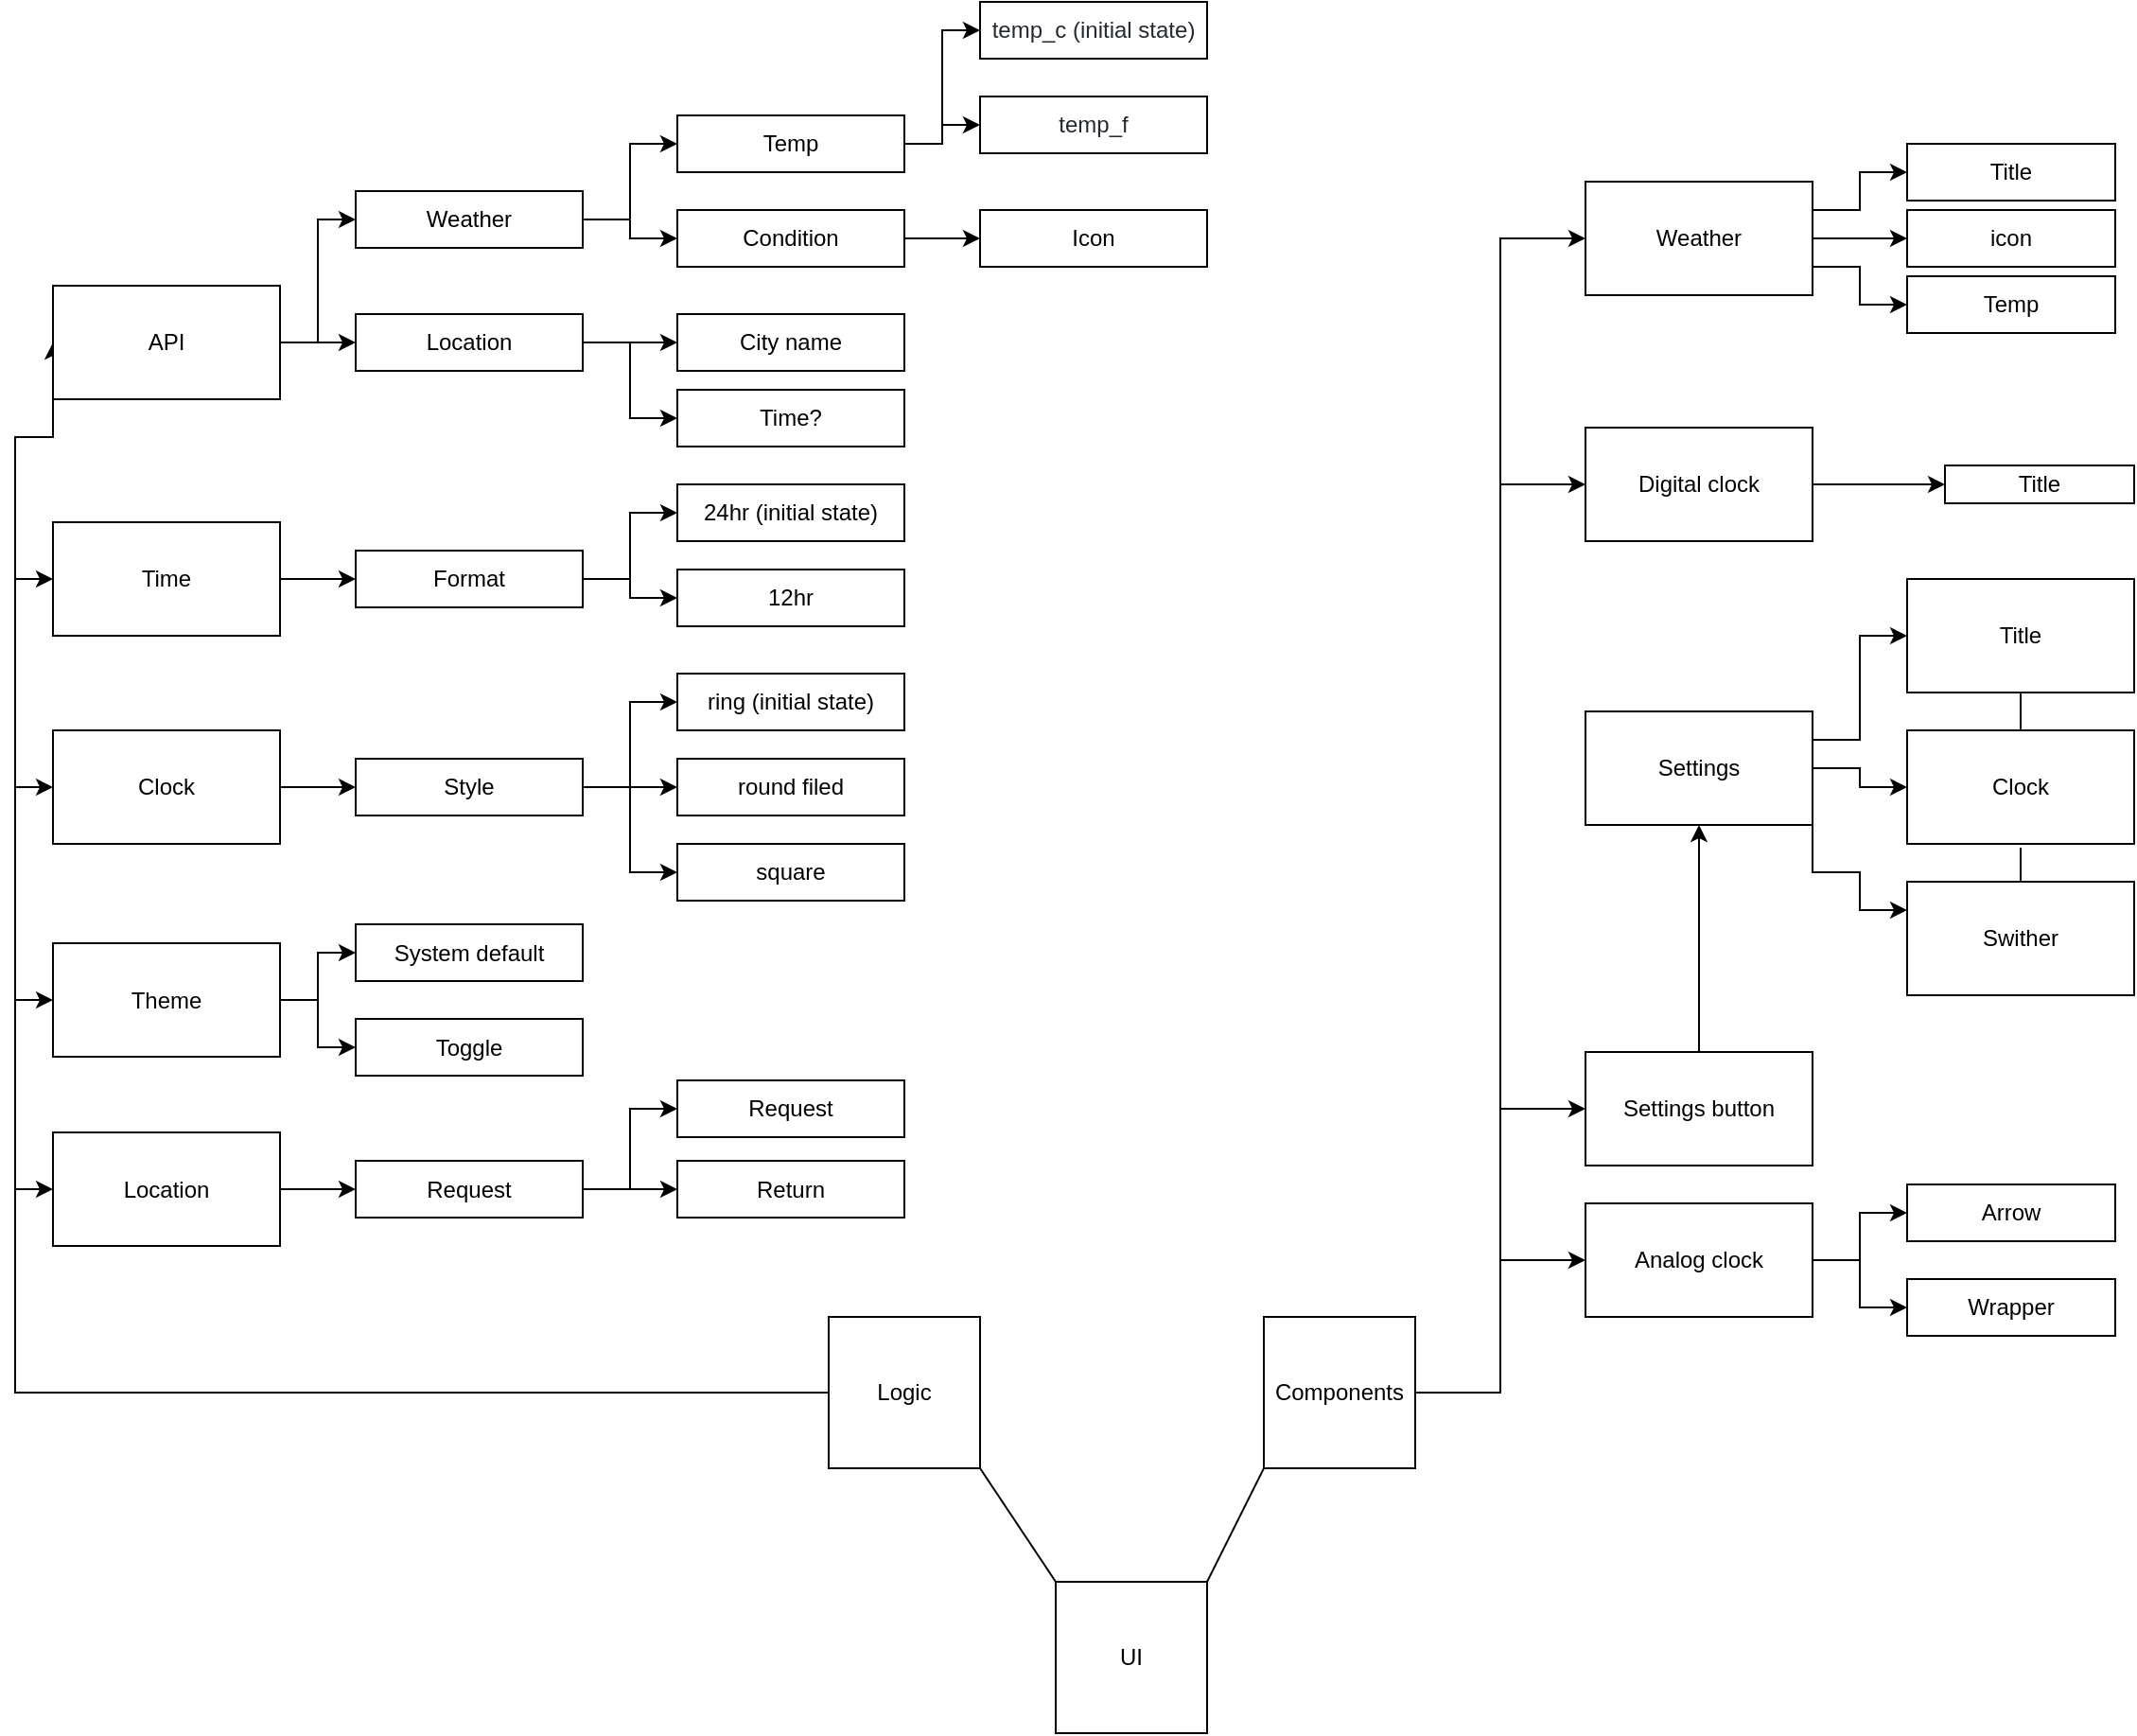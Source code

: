 <mxfile version="13.6.2" type="device"><diagram id="aiqtuzvLm4sd6Quh_IAv" name="Page-1"><mxGraphModel dx="1324" dy="274" grid="1" gridSize="10" guides="1" tooltips="1" connect="1" arrows="1" fold="1" page="1" pageScale="1" pageWidth="850" pageHeight="1100" math="0" shadow="0"><root><mxCell id="0"/><mxCell id="1" parent="0"/><mxCell id="NTjQArq_r1q_bzIz2fHo-1" value="UI" style="whiteSpace=wrap;html=1;aspect=fixed;" parent="1" vertex="1"><mxGeometry x="-40" y="928" width="80" height="80" as="geometry"/></mxCell><mxCell id="wQJNfvEbAIx4AyUQtbQZ-36" style="edgeStyle=orthogonalEdgeStyle;rounded=0;orthogonalLoop=1;jettySize=auto;html=1;entryX=0;entryY=0.5;entryDx=0;entryDy=0;" parent="1" source="NTjQArq_r1q_bzIz2fHo-2" target="wQJNfvEbAIx4AyUQtbQZ-6" edge="1"><mxGeometry relative="1" as="geometry"><Array as="points"><mxPoint x="-590" y="828"/><mxPoint x="-590" y="323"/></Array></mxGeometry></mxCell><mxCell id="wQJNfvEbAIx4AyUQtbQZ-37" style="edgeStyle=orthogonalEdgeStyle;rounded=0;orthogonalLoop=1;jettySize=auto;html=1;entryX=0;entryY=0.5;entryDx=0;entryDy=0;" parent="1" source="NTjQArq_r1q_bzIz2fHo-2" target="wQJNfvEbAIx4AyUQtbQZ-33" edge="1"><mxGeometry relative="1" as="geometry"/></mxCell><mxCell id="wQJNfvEbAIx4AyUQtbQZ-44" style="edgeStyle=orthogonalEdgeStyle;rounded=0;orthogonalLoop=1;jettySize=auto;html=1;entryX=0;entryY=0.5;entryDx=0;entryDy=0;" parent="1" source="NTjQArq_r1q_bzIz2fHo-2" target="wQJNfvEbAIx4AyUQtbQZ-43" edge="1"><mxGeometry relative="1" as="geometry"/></mxCell><mxCell id="wQJNfvEbAIx4AyUQtbQZ-60" style="edgeStyle=orthogonalEdgeStyle;rounded=0;orthogonalLoop=1;jettySize=auto;html=1;entryX=0;entryY=0.5;entryDx=0;entryDy=0;" parent="1" source="NTjQArq_r1q_bzIz2fHo-2" target="wQJNfvEbAIx4AyUQtbQZ-59" edge="1"><mxGeometry relative="1" as="geometry"/></mxCell><mxCell id="Uj8Z88tCgaS2acqv3GNW-6" style="edgeStyle=orthogonalEdgeStyle;rounded=0;orthogonalLoop=1;jettySize=auto;html=1;exitX=0;exitY=0.5;exitDx=0;exitDy=0;entryX=0;entryY=0.5;entryDx=0;entryDy=0;" edge="1" parent="1" source="NTjQArq_r1q_bzIz2fHo-2" target="Uj8Z88tCgaS2acqv3GNW-3"><mxGeometry relative="1" as="geometry"/></mxCell><mxCell id="NTjQArq_r1q_bzIz2fHo-2" value="Logic" style="whiteSpace=wrap;html=1;aspect=fixed;" parent="1" vertex="1"><mxGeometry x="-160" y="788" width="80" height="80" as="geometry"/></mxCell><mxCell id="NTjQArq_r1q_bzIz2fHo-3" value="" style="endArrow=none;html=1;exitX=1;exitY=1;exitDx=0;exitDy=0;entryX=0;entryY=0;entryDx=0;entryDy=0;" parent="1" source="NTjQArq_r1q_bzIz2fHo-2" target="NTjQArq_r1q_bzIz2fHo-1" edge="1"><mxGeometry width="50" height="50" relative="1" as="geometry"><mxPoint x="-130" y="678" as="sourcePoint"/><mxPoint x="-80" y="628" as="targetPoint"/></mxGeometry></mxCell><mxCell id="wQJNfvEbAIx4AyUQtbQZ-2" style="edgeStyle=orthogonalEdgeStyle;rounded=0;orthogonalLoop=1;jettySize=auto;html=1;entryX=0;entryY=0.5;entryDx=0;entryDy=0;" parent="1" source="NTjQArq_r1q_bzIz2fHo-4" target="NTjQArq_r1q_bzIz2fHo-8" edge="1"><mxGeometry relative="1" as="geometry"/></mxCell><mxCell id="wQJNfvEbAIx4AyUQtbQZ-3" style="edgeStyle=orthogonalEdgeStyle;rounded=0;orthogonalLoop=1;jettySize=auto;html=1;entryX=0;entryY=0.5;entryDx=0;entryDy=0;" parent="1" source="NTjQArq_r1q_bzIz2fHo-4" target="NTjQArq_r1q_bzIz2fHo-10" edge="1"><mxGeometry relative="1" as="geometry"/></mxCell><mxCell id="wQJNfvEbAIx4AyUQtbQZ-4" style="edgeStyle=orthogonalEdgeStyle;rounded=0;orthogonalLoop=1;jettySize=auto;html=1;entryX=0;entryY=0.5;entryDx=0;entryDy=0;" parent="1" source="NTjQArq_r1q_bzIz2fHo-4" target="NTjQArq_r1q_bzIz2fHo-9" edge="1"><mxGeometry relative="1" as="geometry"><mxPoint x="90" y="588" as="targetPoint"/></mxGeometry></mxCell><mxCell id="wQJNfvEbAIx4AyUQtbQZ-5" style="edgeStyle=orthogonalEdgeStyle;rounded=0;orthogonalLoop=1;jettySize=auto;html=1;entryX=0;entryY=0.5;entryDx=0;entryDy=0;" parent="1" source="NTjQArq_r1q_bzIz2fHo-4" target="NTjQArq_r1q_bzIz2fHo-7" edge="1"><mxGeometry relative="1" as="geometry"/></mxCell><mxCell id="NTjQArq_r1q_bzIz2fHo-4" value="Components" style="whiteSpace=wrap;html=1;aspect=fixed;" parent="1" vertex="1"><mxGeometry x="70" y="788" width="80" height="80" as="geometry"/></mxCell><mxCell id="NTjQArq_r1q_bzIz2fHo-5" value="" style="endArrow=none;html=1;entryX=0;entryY=1;entryDx=0;entryDy=0;exitX=1;exitY=0;exitDx=0;exitDy=0;" parent="1" source="NTjQArq_r1q_bzIz2fHo-1" target="NTjQArq_r1q_bzIz2fHo-4" edge="1"><mxGeometry width="50" height="50" relative="1" as="geometry"><mxPoint x="-130" y="678" as="sourcePoint"/><mxPoint x="-80" y="628" as="targetPoint"/></mxGeometry></mxCell><mxCell id="NTjQArq_r1q_bzIz2fHo-32" style="edgeStyle=orthogonalEdgeStyle;rounded=0;orthogonalLoop=1;jettySize=auto;html=1;entryX=0;entryY=0.5;entryDx=0;entryDy=0;" parent="1" source="NTjQArq_r1q_bzIz2fHo-7" target="NTjQArq_r1q_bzIz2fHo-29" edge="1"><mxGeometry relative="1" as="geometry"/></mxCell><mxCell id="NTjQArq_r1q_bzIz2fHo-34" style="edgeStyle=orthogonalEdgeStyle;rounded=0;orthogonalLoop=1;jettySize=auto;html=1;exitX=1;exitY=0.75;exitDx=0;exitDy=0;entryX=0;entryY=0.5;entryDx=0;entryDy=0;" parent="1" source="NTjQArq_r1q_bzIz2fHo-7" target="NTjQArq_r1q_bzIz2fHo-30" edge="1"><mxGeometry relative="1" as="geometry"/></mxCell><mxCell id="NTjQArq_r1q_bzIz2fHo-35" style="edgeStyle=orthogonalEdgeStyle;rounded=0;orthogonalLoop=1;jettySize=auto;html=1;exitX=1;exitY=0.25;exitDx=0;exitDy=0;entryX=0;entryY=0.5;entryDx=0;entryDy=0;" parent="1" source="NTjQArq_r1q_bzIz2fHo-7" target="NTjQArq_r1q_bzIz2fHo-28" edge="1"><mxGeometry relative="1" as="geometry"/></mxCell><mxCell id="NTjQArq_r1q_bzIz2fHo-7" value="Weather" style="rounded=0;whiteSpace=wrap;html=1;" parent="1" vertex="1"><mxGeometry x="240" y="188" width="120" height="60" as="geometry"/></mxCell><mxCell id="NTjQArq_r1q_bzIz2fHo-25" style="edgeStyle=orthogonalEdgeStyle;rounded=0;orthogonalLoop=1;jettySize=auto;html=1;exitX=1;exitY=0.5;exitDx=0;exitDy=0;entryX=0;entryY=0.5;entryDx=0;entryDy=0;" parent="1" source="NTjQArq_r1q_bzIz2fHo-8" target="NTjQArq_r1q_bzIz2fHo-23" edge="1"><mxGeometry relative="1" as="geometry"/></mxCell><mxCell id="NTjQArq_r1q_bzIz2fHo-27" style="edgeStyle=orthogonalEdgeStyle;rounded=0;orthogonalLoop=1;jettySize=auto;html=1;exitX=1;exitY=0.5;exitDx=0;exitDy=0;entryX=0;entryY=0.5;entryDx=0;entryDy=0;" parent="1" source="NTjQArq_r1q_bzIz2fHo-8" target="NTjQArq_r1q_bzIz2fHo-26" edge="1"><mxGeometry relative="1" as="geometry"/></mxCell><mxCell id="NTjQArq_r1q_bzIz2fHo-8" value="Analog clock&lt;span style=&quot;color: rgba(0 , 0 , 0 , 0) ; font-family: monospace ; font-size: 0px&quot;&gt;%3CmxGraphModel%3E%3Croot%3E%3CmxCell%20id%3D%220%22%2F%3E%3CmxCell%20id%3D%221%22%20parent%3D%220%22%2F%3E%3CmxCell%20id%3D%222%22%20value%3D%22Weather%22%20style%3D%22rounded%3D0%3BwhiteSpace%3Dwrap%3Bhtml%3D1%3B%22%20vertex%3D%221%22%20parent%3D%221%22%3E%3CmxGeometry%20x%3D%22620%22%20y%3D%22350%22%20width%3D%22120%22%20height%3D%2260%22%20as%3D%22geometry%22%2F%3E%3C%2FmxCell%3E%3C%2Froot%3E%3C%2FmxGraphModel%3E&lt;/span&gt;" style="rounded=0;whiteSpace=wrap;html=1;" parent="1" vertex="1"><mxGeometry x="240" y="728" width="120" height="60" as="geometry"/></mxCell><mxCell id="NTjQArq_r1q_bzIz2fHo-38" style="edgeStyle=orthogonalEdgeStyle;rounded=0;orthogonalLoop=1;jettySize=auto;html=1;entryX=0;entryY=0.5;entryDx=0;entryDy=0;" parent="1" source="NTjQArq_r1q_bzIz2fHo-9" target="NTjQArq_r1q_bzIz2fHo-37" edge="1"><mxGeometry relative="1" as="geometry"/></mxCell><mxCell id="NTjQArq_r1q_bzIz2fHo-9" value="Digital clock" style="rounded=0;whiteSpace=wrap;html=1;" parent="1" vertex="1"><mxGeometry x="240" y="318" width="120" height="60" as="geometry"/></mxCell><mxCell id="NTjQArq_r1q_bzIz2fHo-21" style="edgeStyle=orthogonalEdgeStyle;rounded=0;orthogonalLoop=1;jettySize=auto;html=1;" parent="1" source="NTjQArq_r1q_bzIz2fHo-10" target="NTjQArq_r1q_bzIz2fHo-11" edge="1"><mxGeometry relative="1" as="geometry"/></mxCell><mxCell id="NTjQArq_r1q_bzIz2fHo-10" value="Settings button" style="rounded=0;whiteSpace=wrap;html=1;" parent="1" vertex="1"><mxGeometry x="240" y="648" width="120" height="60" as="geometry"/></mxCell><mxCell id="NTjQArq_r1q_bzIz2fHo-18" style="edgeStyle=orthogonalEdgeStyle;rounded=0;orthogonalLoop=1;jettySize=auto;html=1;exitX=1;exitY=0.25;exitDx=0;exitDy=0;entryX=0;entryY=0.5;entryDx=0;entryDy=0;" parent="1" source="NTjQArq_r1q_bzIz2fHo-11" target="NTjQArq_r1q_bzIz2fHo-12" edge="1"><mxGeometry relative="1" as="geometry"><mxPoint x="380.0" y="428" as="targetPoint"/></mxGeometry></mxCell><mxCell id="NTjQArq_r1q_bzIz2fHo-19" style="edgeStyle=orthogonalEdgeStyle;rounded=0;orthogonalLoop=1;jettySize=auto;html=1;exitX=1;exitY=0.5;exitDx=0;exitDy=0;entryX=0;entryY=0.5;entryDx=0;entryDy=0;" parent="1" source="NTjQArq_r1q_bzIz2fHo-11" target="NTjQArq_r1q_bzIz2fHo-14" edge="1"><mxGeometry relative="1" as="geometry"/></mxCell><mxCell id="NTjQArq_r1q_bzIz2fHo-20" style="edgeStyle=orthogonalEdgeStyle;rounded=0;orthogonalLoop=1;jettySize=auto;html=1;exitX=1;exitY=1;exitDx=0;exitDy=0;entryX=0;entryY=0.25;entryDx=0;entryDy=0;" parent="1" source="NTjQArq_r1q_bzIz2fHo-11" target="NTjQArq_r1q_bzIz2fHo-15" edge="1"><mxGeometry relative="1" as="geometry"><mxPoint x="385.0" y="578" as="targetPoint"/><Array as="points"><mxPoint x="360.0" y="553"/><mxPoint x="385.0" y="553"/><mxPoint x="385.0" y="573"/></Array></mxGeometry></mxCell><mxCell id="NTjQArq_r1q_bzIz2fHo-11" value="Settings" style="rounded=0;whiteSpace=wrap;html=1;" parent="1" vertex="1"><mxGeometry x="240" y="468" width="120" height="60" as="geometry"/></mxCell><mxCell id="NTjQArq_r1q_bzIz2fHo-12" value="Title" style="rounded=0;whiteSpace=wrap;html=1;" parent="1" vertex="1"><mxGeometry x="410.0" y="398" width="120" height="60" as="geometry"/></mxCell><mxCell id="NTjQArq_r1q_bzIz2fHo-14" value="Clock&lt;span style=&quot;color: rgba(0 , 0 , 0 , 0) ; font-family: monospace ; font-size: 0px&quot;&gt;%3CmxGraphModel%3E%3Croot%3E%3CmxCell%20id%3D%220%22%2F%3E%3CmxCell%20id%3D%221%22%20parent%3D%220%22%2F%3E%3CmxCell%20id%3D%222%22%20value%3D%22Time%20format%22%20style%3D%22rounded%3D0%3BwhiteSpace%3Dwrap%3Bhtml%3D1%3B%22%20vertex%3D%221%22%20parent%3D%221%22%3E%3CmxGeometry%20x%3D%22630%22%20y%3D%2280%22%20width%3D%22120%22%20height%3D%2260%22%20as%3D%22geometry%22%2F%3E%3C%2FmxCell%3E%3C%2Froot%3E%3C%2FmxGraphModel%3E&lt;/span&gt;" style="rounded=0;whiteSpace=wrap;html=1;" parent="1" vertex="1"><mxGeometry x="410.0" y="478" width="120" height="60" as="geometry"/></mxCell><mxCell id="NTjQArq_r1q_bzIz2fHo-15" value="Swither" style="rounded=0;whiteSpace=wrap;html=1;" parent="1" vertex="1"><mxGeometry x="410.0" y="558" width="120" height="60" as="geometry"/></mxCell><mxCell id="NTjQArq_r1q_bzIz2fHo-16" value="" style="endArrow=none;html=1;entryX=0.5;entryY=0;entryDx=0;entryDy=0;" parent="1" target="NTjQArq_r1q_bzIz2fHo-15" edge="1"><mxGeometry width="50" height="50" relative="1" as="geometry"><mxPoint x="470.0" y="540" as="sourcePoint"/><mxPoint x="450.0" y="578" as="targetPoint"/></mxGeometry></mxCell><mxCell id="NTjQArq_r1q_bzIz2fHo-17" value="" style="endArrow=none;html=1;entryX=0.5;entryY=0;entryDx=0;entryDy=0;exitX=0.5;exitY=1;exitDx=0;exitDy=0;" parent="1" source="NTjQArq_r1q_bzIz2fHo-12" target="NTjQArq_r1q_bzIz2fHo-14" edge="1"><mxGeometry width="50" height="50" relative="1" as="geometry"><mxPoint x="480.0" y="550" as="sourcePoint"/><mxPoint x="480.0" y="568.0" as="targetPoint"/></mxGeometry></mxCell><mxCell id="NTjQArq_r1q_bzIz2fHo-23" value="Arrow" style="rounded=0;whiteSpace=wrap;html=1;" parent="1" vertex="1"><mxGeometry x="410.0" y="718" width="110" height="30" as="geometry"/></mxCell><mxCell id="NTjQArq_r1q_bzIz2fHo-26" value="Wrapper" style="rounded=0;whiteSpace=wrap;html=1;" parent="1" vertex="1"><mxGeometry x="410.0" y="768" width="110" height="30" as="geometry"/></mxCell><mxCell id="NTjQArq_r1q_bzIz2fHo-28" value="Title" style="rounded=0;whiteSpace=wrap;html=1;" parent="1" vertex="1"><mxGeometry x="410.0" y="168" width="110" height="30" as="geometry"/></mxCell><mxCell id="NTjQArq_r1q_bzIz2fHo-29" value="icon" style="rounded=0;whiteSpace=wrap;html=1;" parent="1" vertex="1"><mxGeometry x="410.0" y="203" width="110" height="30" as="geometry"/></mxCell><mxCell id="NTjQArq_r1q_bzIz2fHo-30" value="Temp" style="rounded=0;whiteSpace=wrap;html=1;" parent="1" vertex="1"><mxGeometry x="410.0" y="238" width="110" height="30" as="geometry"/></mxCell><mxCell id="NTjQArq_r1q_bzIz2fHo-37" value="Title" style="rounded=0;whiteSpace=wrap;html=1;" parent="1" vertex="1"><mxGeometry x="430.0" y="338" width="100" height="20" as="geometry"/></mxCell><mxCell id="wQJNfvEbAIx4AyUQtbQZ-25" style="edgeStyle=orthogonalEdgeStyle;rounded=0;orthogonalLoop=1;jettySize=auto;html=1;entryX=0;entryY=0.5;entryDx=0;entryDy=0;" parent="1" source="wQJNfvEbAIx4AyUQtbQZ-6" target="wQJNfvEbAIx4AyUQtbQZ-7" edge="1"><mxGeometry relative="1" as="geometry"/></mxCell><mxCell id="wQJNfvEbAIx4AyUQtbQZ-26" style="edgeStyle=orthogonalEdgeStyle;rounded=0;orthogonalLoop=1;jettySize=auto;html=1;exitX=1;exitY=0.5;exitDx=0;exitDy=0;entryX=0;entryY=0.5;entryDx=0;entryDy=0;" parent="1" source="wQJNfvEbAIx4AyUQtbQZ-6" target="wQJNfvEbAIx4AyUQtbQZ-12" edge="1"><mxGeometry relative="1" as="geometry"/></mxCell><mxCell id="wQJNfvEbAIx4AyUQtbQZ-6" value="API" style="rounded=0;whiteSpace=wrap;html=1;" parent="1" vertex="1"><mxGeometry x="-570" y="243" width="120" height="60" as="geometry"/></mxCell><mxCell id="wQJNfvEbAIx4AyUQtbQZ-24" style="edgeStyle=orthogonalEdgeStyle;rounded=0;orthogonalLoop=1;jettySize=auto;html=1;entryX=0;entryY=0.5;entryDx=0;entryDy=0;" parent="1" source="wQJNfvEbAIx4AyUQtbQZ-7" target="wQJNfvEbAIx4AyUQtbQZ-11" edge="1"><mxGeometry relative="1" as="geometry"/></mxCell><mxCell id="wQJNfvEbAIx4AyUQtbQZ-28" style="edgeStyle=orthogonalEdgeStyle;rounded=0;orthogonalLoop=1;jettySize=auto;html=1;" parent="1" source="wQJNfvEbAIx4AyUQtbQZ-7" target="wQJNfvEbAIx4AyUQtbQZ-27" edge="1"><mxGeometry relative="1" as="geometry"/></mxCell><mxCell id="wQJNfvEbAIx4AyUQtbQZ-7" value="Weather" style="rounded=0;whiteSpace=wrap;html=1;" parent="1" vertex="1"><mxGeometry x="-410.0" y="193" width="120" height="30" as="geometry"/></mxCell><mxCell id="wQJNfvEbAIx4AyUQtbQZ-17" style="edgeStyle=orthogonalEdgeStyle;rounded=0;orthogonalLoop=1;jettySize=auto;html=1;entryX=0;entryY=0.5;entryDx=0;entryDy=0;" parent="1" source="wQJNfvEbAIx4AyUQtbQZ-11" target="wQJNfvEbAIx4AyUQtbQZ-16" edge="1"><mxGeometry relative="1" as="geometry"/></mxCell><mxCell id="wQJNfvEbAIx4AyUQtbQZ-18" style="edgeStyle=orthogonalEdgeStyle;rounded=0;orthogonalLoop=1;jettySize=auto;html=1;entryX=0;entryY=0.5;entryDx=0;entryDy=0;" parent="1" source="wQJNfvEbAIx4AyUQtbQZ-11" target="wQJNfvEbAIx4AyUQtbQZ-15" edge="1"><mxGeometry relative="1" as="geometry"/></mxCell><mxCell id="wQJNfvEbAIx4AyUQtbQZ-11" value="Temp" style="rounded=0;whiteSpace=wrap;html=1;" parent="1" vertex="1"><mxGeometry x="-240" y="153" width="120" height="30" as="geometry"/></mxCell><mxCell id="wQJNfvEbAIx4AyUQtbQZ-22" style="edgeStyle=orthogonalEdgeStyle;rounded=0;orthogonalLoop=1;jettySize=auto;html=1;entryX=0;entryY=0.5;entryDx=0;entryDy=0;" parent="1" source="wQJNfvEbAIx4AyUQtbQZ-12" target="wQJNfvEbAIx4AyUQtbQZ-19" edge="1"><mxGeometry relative="1" as="geometry"/></mxCell><mxCell id="wQJNfvEbAIx4AyUQtbQZ-23" style="edgeStyle=orthogonalEdgeStyle;rounded=0;orthogonalLoop=1;jettySize=auto;html=1;entryX=0;entryY=0.5;entryDx=0;entryDy=0;" parent="1" source="wQJNfvEbAIx4AyUQtbQZ-12" target="wQJNfvEbAIx4AyUQtbQZ-20" edge="1"><mxGeometry relative="1" as="geometry"/></mxCell><mxCell id="wQJNfvEbAIx4AyUQtbQZ-12" value="Location" style="rounded=0;whiteSpace=wrap;html=1;" parent="1" vertex="1"><mxGeometry x="-410.0" y="258" width="120" height="30" as="geometry"/></mxCell><mxCell id="wQJNfvEbAIx4AyUQtbQZ-15" value="&lt;span style=&quot;color: rgb(37 , 41 , 48) ; font-family: &amp;#34;poppins&amp;#34; , sans-serif ; text-align: left ; background-color: rgb(255 , 255 , 255)&quot;&gt;&lt;font style=&quot;font-size: 12px&quot;&gt;temp_c (initial state)&lt;/font&gt;&lt;/span&gt;" style="rounded=0;whiteSpace=wrap;html=1;" parent="1" vertex="1"><mxGeometry x="-80" y="93" width="120" height="30" as="geometry"/></mxCell><mxCell id="wQJNfvEbAIx4AyUQtbQZ-16" value="&lt;span style=&quot;color: rgb(37 , 41 , 48) ; font-family: &amp;#34;poppins&amp;#34; , sans-serif ; text-align: left ; background-color: rgb(255 , 255 , 255)&quot;&gt;&lt;font style=&quot;font-size: 12px&quot;&gt;temp_f&lt;/font&gt;&lt;/span&gt;" style="rounded=0;whiteSpace=wrap;html=1;" parent="1" vertex="1"><mxGeometry x="-80" y="143" width="120" height="30" as="geometry"/></mxCell><mxCell id="wQJNfvEbAIx4AyUQtbQZ-19" value="City name" style="rounded=0;whiteSpace=wrap;html=1;" parent="1" vertex="1"><mxGeometry x="-240" y="258" width="120" height="30" as="geometry"/></mxCell><mxCell id="wQJNfvEbAIx4AyUQtbQZ-20" value="Time?" style="rounded=0;whiteSpace=wrap;html=1;" parent="1" vertex="1"><mxGeometry x="-240" y="298" width="120" height="30" as="geometry"/></mxCell><mxCell id="wQJNfvEbAIx4AyUQtbQZ-30" style="edgeStyle=orthogonalEdgeStyle;rounded=0;orthogonalLoop=1;jettySize=auto;html=1;entryX=0;entryY=0.5;entryDx=0;entryDy=0;" parent="1" source="wQJNfvEbAIx4AyUQtbQZ-27" target="wQJNfvEbAIx4AyUQtbQZ-29" edge="1"><mxGeometry relative="1" as="geometry"/></mxCell><mxCell id="wQJNfvEbAIx4AyUQtbQZ-27" value="Condition" style="rounded=0;whiteSpace=wrap;html=1;" parent="1" vertex="1"><mxGeometry x="-240" y="203" width="120" height="30" as="geometry"/></mxCell><mxCell id="wQJNfvEbAIx4AyUQtbQZ-29" value="Icon" style="rounded=0;whiteSpace=wrap;html=1;" parent="1" vertex="1"><mxGeometry x="-80" y="203" width="120" height="30" as="geometry"/></mxCell><mxCell id="wQJNfvEbAIx4AyUQtbQZ-32" style="edgeStyle=orthogonalEdgeStyle;rounded=0;orthogonalLoop=1;jettySize=auto;html=1;exitX=1;exitY=0.5;exitDx=0;exitDy=0;entryX=0;entryY=0.5;entryDx=0;entryDy=0;" parent="1" source="wQJNfvEbAIx4AyUQtbQZ-33" target="wQJNfvEbAIx4AyUQtbQZ-34" edge="1"><mxGeometry relative="1" as="geometry"/></mxCell><mxCell id="wQJNfvEbAIx4AyUQtbQZ-33" value="Time" style="rounded=0;whiteSpace=wrap;html=1;" parent="1" vertex="1"><mxGeometry x="-570" y="368" width="120" height="60" as="geometry"/></mxCell><mxCell id="wQJNfvEbAIx4AyUQtbQZ-39" style="edgeStyle=orthogonalEdgeStyle;rounded=0;orthogonalLoop=1;jettySize=auto;html=1;entryX=0;entryY=0.5;entryDx=0;entryDy=0;" parent="1" source="wQJNfvEbAIx4AyUQtbQZ-34" target="wQJNfvEbAIx4AyUQtbQZ-38" edge="1"><mxGeometry relative="1" as="geometry"/></mxCell><mxCell id="wQJNfvEbAIx4AyUQtbQZ-41" style="edgeStyle=orthogonalEdgeStyle;rounded=0;orthogonalLoop=1;jettySize=auto;html=1;entryX=0;entryY=0.5;entryDx=0;entryDy=0;" parent="1" source="wQJNfvEbAIx4AyUQtbQZ-34" target="wQJNfvEbAIx4AyUQtbQZ-40" edge="1"><mxGeometry relative="1" as="geometry"/></mxCell><mxCell id="wQJNfvEbAIx4AyUQtbQZ-34" value="Format" style="rounded=0;whiteSpace=wrap;html=1;" parent="1" vertex="1"><mxGeometry x="-410.0" y="383" width="120" height="30" as="geometry"/></mxCell><mxCell id="wQJNfvEbAIx4AyUQtbQZ-38" value="24hr (initial state)" style="rounded=0;whiteSpace=wrap;html=1;" parent="1" vertex="1"><mxGeometry x="-240" y="348" width="120" height="30" as="geometry"/></mxCell><mxCell id="wQJNfvEbAIx4AyUQtbQZ-40" value="12hr" style="rounded=0;whiteSpace=wrap;html=1;" parent="1" vertex="1"><mxGeometry x="-240" y="393" width="120" height="30" as="geometry"/></mxCell><mxCell id="wQJNfvEbAIx4AyUQtbQZ-48" style="edgeStyle=orthogonalEdgeStyle;rounded=0;orthogonalLoop=1;jettySize=auto;html=1;entryX=0;entryY=0.5;entryDx=0;entryDy=0;" parent="1" source="wQJNfvEbAIx4AyUQtbQZ-43" target="wQJNfvEbAIx4AyUQtbQZ-45" edge="1"><mxGeometry relative="1" as="geometry"/></mxCell><mxCell id="wQJNfvEbAIx4AyUQtbQZ-43" value="Clock" style="rounded=0;whiteSpace=wrap;html=1;" parent="1" vertex="1"><mxGeometry x="-570" y="478" width="120" height="60" as="geometry"/></mxCell><mxCell id="wQJNfvEbAIx4AyUQtbQZ-53" style="edgeStyle=orthogonalEdgeStyle;rounded=0;orthogonalLoop=1;jettySize=auto;html=1;entryX=0;entryY=0.5;entryDx=0;entryDy=0;" parent="1" source="wQJNfvEbAIx4AyUQtbQZ-45" target="wQJNfvEbAIx4AyUQtbQZ-50" edge="1"><mxGeometry relative="1" as="geometry"><mxPoint x="-250.0" y="505.5" as="targetPoint"/><Array as="points"><mxPoint x="-240" y="508"/><mxPoint x="-240" y="508"/></Array></mxGeometry></mxCell><mxCell id="wQJNfvEbAIx4AyUQtbQZ-56" style="edgeStyle=orthogonalEdgeStyle;rounded=0;orthogonalLoop=1;jettySize=auto;html=1;entryX=0;entryY=0.5;entryDx=0;entryDy=0;" parent="1" source="wQJNfvEbAIx4AyUQtbQZ-45" target="wQJNfvEbAIx4AyUQtbQZ-49" edge="1"><mxGeometry relative="1" as="geometry"/></mxCell><mxCell id="wQJNfvEbAIx4AyUQtbQZ-57" style="edgeStyle=orthogonalEdgeStyle;rounded=0;orthogonalLoop=1;jettySize=auto;html=1;entryX=0;entryY=0.5;entryDx=0;entryDy=0;" parent="1" source="wQJNfvEbAIx4AyUQtbQZ-45" target="wQJNfvEbAIx4AyUQtbQZ-51" edge="1"><mxGeometry relative="1" as="geometry"/></mxCell><mxCell id="wQJNfvEbAIx4AyUQtbQZ-45" value="Style" style="rounded=0;whiteSpace=wrap;html=1;" parent="1" vertex="1"><mxGeometry x="-410.0" y="493" width="120" height="30" as="geometry"/></mxCell><mxCell id="wQJNfvEbAIx4AyUQtbQZ-49" value="ring (initial state)" style="rounded=0;whiteSpace=wrap;html=1;" parent="1" vertex="1"><mxGeometry x="-240" y="448" width="120" height="30" as="geometry"/></mxCell><mxCell id="wQJNfvEbAIx4AyUQtbQZ-50" value="round filed" style="rounded=0;whiteSpace=wrap;html=1;" parent="1" vertex="1"><mxGeometry x="-240" y="493" width="120" height="30" as="geometry"/></mxCell><mxCell id="wQJNfvEbAIx4AyUQtbQZ-51" value="square" style="rounded=0;whiteSpace=wrap;html=1;" parent="1" vertex="1"><mxGeometry x="-240" y="538" width="120" height="30" as="geometry"/></mxCell><mxCell id="wQJNfvEbAIx4AyUQtbQZ-63" style="edgeStyle=orthogonalEdgeStyle;rounded=0;orthogonalLoop=1;jettySize=auto;html=1;entryX=0;entryY=0.5;entryDx=0;entryDy=0;" parent="1" source="wQJNfvEbAIx4AyUQtbQZ-59" target="wQJNfvEbAIx4AyUQtbQZ-61" edge="1"><mxGeometry relative="1" as="geometry"/></mxCell><mxCell id="wQJNfvEbAIx4AyUQtbQZ-59" value="Location" style="rounded=0;whiteSpace=wrap;html=1;" parent="1" vertex="1"><mxGeometry x="-570" y="690.5" width="120" height="60" as="geometry"/></mxCell><mxCell id="Uj8Z88tCgaS2acqv3GNW-8" style="edgeStyle=orthogonalEdgeStyle;rounded=0;orthogonalLoop=1;jettySize=auto;html=1;entryX=0;entryY=0.5;entryDx=0;entryDy=0;" edge="1" parent="1" source="wQJNfvEbAIx4AyUQtbQZ-61" target="Uj8Z88tCgaS2acqv3GNW-7"><mxGeometry relative="1" as="geometry"/></mxCell><mxCell id="wQJNfvEbAIx4AyUQtbQZ-61" value="Request" style="rounded=0;whiteSpace=wrap;html=1;" parent="1" vertex="1"><mxGeometry x="-410.0" y="705.5" width="120" height="30" as="geometry"/></mxCell><mxCell id="Uj8Z88tCgaS2acqv3GNW-1" style="edgeStyle=orthogonalEdgeStyle;rounded=0;orthogonalLoop=1;jettySize=auto;html=1;entryX=0;entryY=0.5;entryDx=0;entryDy=0;" edge="1" parent="1" source="Uj8Z88tCgaS2acqv3GNW-3" target="Uj8Z88tCgaS2acqv3GNW-4"><mxGeometry relative="1" as="geometry"/></mxCell><mxCell id="Uj8Z88tCgaS2acqv3GNW-2" style="edgeStyle=orthogonalEdgeStyle;rounded=0;orthogonalLoop=1;jettySize=auto;html=1;entryX=0;entryY=0.5;entryDx=0;entryDy=0;" edge="1" parent="1" source="Uj8Z88tCgaS2acqv3GNW-3" target="Uj8Z88tCgaS2acqv3GNW-5"><mxGeometry relative="1" as="geometry"/></mxCell><mxCell id="Uj8Z88tCgaS2acqv3GNW-3" value="Theme" style="rounded=0;whiteSpace=wrap;html=1;" vertex="1" parent="1"><mxGeometry x="-570" y="590.5" width="120" height="60" as="geometry"/></mxCell><mxCell id="Uj8Z88tCgaS2acqv3GNW-4" value="System default" style="rounded=0;whiteSpace=wrap;html=1;" vertex="1" parent="1"><mxGeometry x="-410.0" y="580.5" width="120" height="30" as="geometry"/></mxCell><mxCell id="Uj8Z88tCgaS2acqv3GNW-5" value="Toggle" style="rounded=0;whiteSpace=wrap;html=1;" vertex="1" parent="1"><mxGeometry x="-410.0" y="630.5" width="120" height="30" as="geometry"/></mxCell><mxCell id="Uj8Z88tCgaS2acqv3GNW-7" value="Request" style="rounded=0;whiteSpace=wrap;html=1;" vertex="1" parent="1"><mxGeometry x="-240.0" y="663" width="120" height="30" as="geometry"/></mxCell><mxCell id="Uj8Z88tCgaS2acqv3GNW-10" value="Return" style="rounded=0;whiteSpace=wrap;html=1;" vertex="1" parent="1"><mxGeometry x="-240.0" y="705.5" width="120" height="30" as="geometry"/></mxCell><mxCell id="Uj8Z88tCgaS2acqv3GNW-11" style="edgeStyle=orthogonalEdgeStyle;rounded=0;orthogonalLoop=1;jettySize=auto;html=1;" edge="1" parent="1" source="wQJNfvEbAIx4AyUQtbQZ-61" target="Uj8Z88tCgaS2acqv3GNW-10"><mxGeometry relative="1" as="geometry"><mxPoint x="-210" y="740" as="targetPoint"/><mxPoint x="-290" y="720.517" as="sourcePoint"/></mxGeometry></mxCell></root></mxGraphModel></diagram></mxfile>